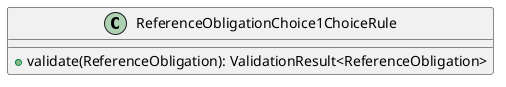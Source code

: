 @startuml

    class ReferenceObligationChoice1ChoiceRule [[ReferenceObligationChoice1ChoiceRule.html]] {
        +validate(ReferenceObligation): ValidationResult<ReferenceObligation>
    }

@enduml

